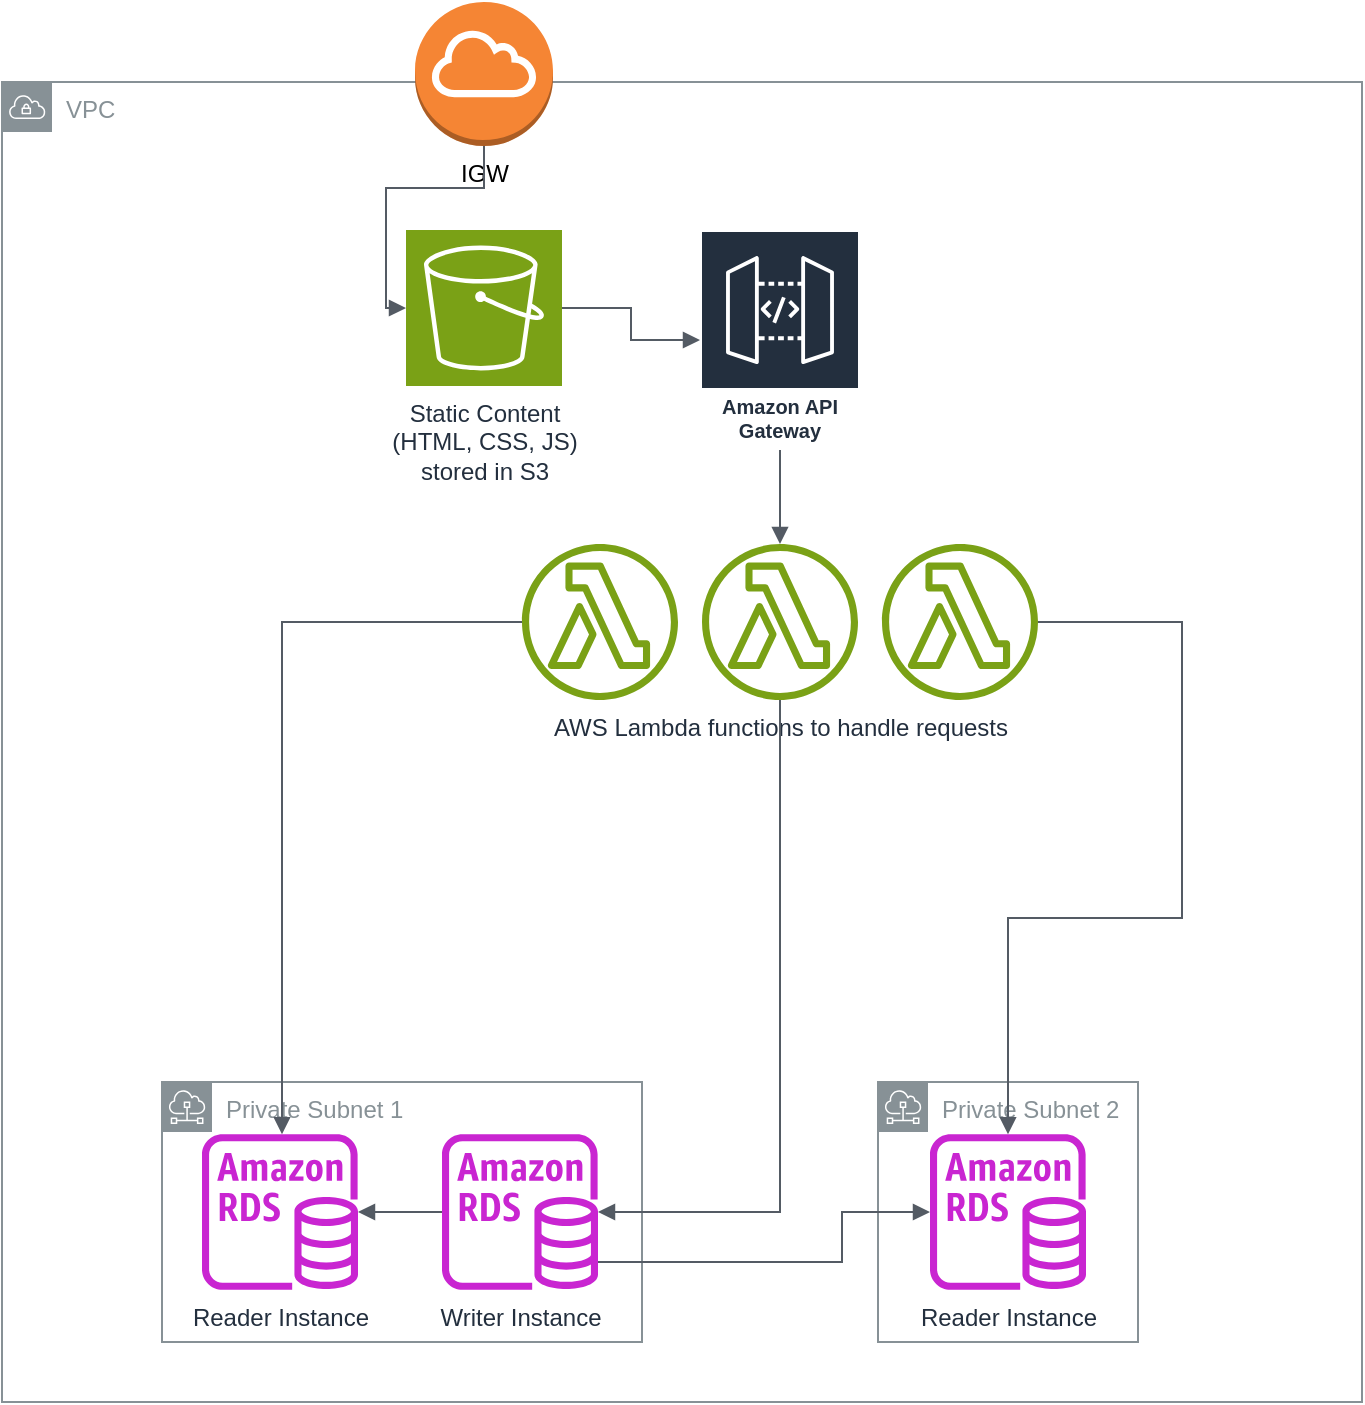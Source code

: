 <mxfile version="24.7.17">
  <diagram name="Page-1" id="1gNkNsBas6MgkNkAApcC">
    <mxGraphModel dx="1167" dy="687" grid="1" gridSize="10" guides="1" tooltips="1" connect="1" arrows="1" fold="1" page="1" pageScale="1" pageWidth="850" pageHeight="1100" math="0" shadow="0">
      <root>
        <mxCell id="0" />
        <mxCell id="1" parent="0" />
        <mxCell id="FNev_ylBMVwlzq-wwCss-1" value="VPC" style="sketch=0;outlineConnect=0;gradientColor=none;html=1;whiteSpace=wrap;fontSize=12;fontStyle=0;shape=mxgraph.aws4.group;grIcon=mxgraph.aws4.group_vpc;strokeColor=#879196;fillColor=none;verticalAlign=top;align=left;spacingLeft=30;fontColor=#879196;dashed=0;" vertex="1" parent="1">
          <mxGeometry x="80" y="50" width="680" height="660" as="geometry" />
        </mxCell>
        <mxCell id="FNev_ylBMVwlzq-wwCss-2" value="Static Content&lt;br&gt;(HTML, CSS, JS)&lt;br&gt;stored in S3" style="sketch=0;points=[[0,0,0],[0.25,0,0],[0.5,0,0],[0.75,0,0],[1,0,0],[0,1,0],[0.25,1,0],[0.5,1,0],[0.75,1,0],[1,1,0],[0,0.25,0],[0,0.5,0],[0,0.75,0],[1,0.25,0],[1,0.5,0],[1,0.75,0]];outlineConnect=0;fontColor=#232F3E;fillColor=#7AA116;strokeColor=#ffffff;dashed=0;verticalLabelPosition=bottom;verticalAlign=top;align=center;html=1;fontSize=12;fontStyle=0;aspect=fixed;shape=mxgraph.aws4.resourceIcon;resIcon=mxgraph.aws4.s3;" vertex="1" parent="1">
          <mxGeometry x="282" y="124" width="78" height="78" as="geometry" />
        </mxCell>
        <mxCell id="FNev_ylBMVwlzq-wwCss-6" value="" style="group" vertex="1" connectable="0" parent="1">
          <mxGeometry x="340" y="281" width="258" height="78" as="geometry" />
        </mxCell>
        <mxCell id="FNev_ylBMVwlzq-wwCss-3" value="" style="sketch=0;outlineConnect=0;fontColor=#232F3E;gradientColor=none;fillColor=#7AA116;strokeColor=none;dashed=0;verticalLabelPosition=bottom;verticalAlign=top;align=center;html=1;fontSize=12;fontStyle=0;aspect=fixed;pointerEvents=1;shape=mxgraph.aws4.lambda_function;" vertex="1" parent="FNev_ylBMVwlzq-wwCss-6">
          <mxGeometry width="78" height="78" as="geometry" />
        </mxCell>
        <mxCell id="FNev_ylBMVwlzq-wwCss-4" value="AWS Lambda functions to handle requests" style="sketch=0;outlineConnect=0;fontColor=#232F3E;gradientColor=none;fillColor=#7AA116;strokeColor=none;dashed=0;verticalLabelPosition=bottom;verticalAlign=top;align=center;html=1;fontSize=12;fontStyle=0;aspect=fixed;pointerEvents=1;shape=mxgraph.aws4.lambda_function;" vertex="1" parent="FNev_ylBMVwlzq-wwCss-6">
          <mxGeometry x="90" width="78" height="78" as="geometry" />
        </mxCell>
        <mxCell id="FNev_ylBMVwlzq-wwCss-5" value="" style="sketch=0;outlineConnect=0;fontColor=#232F3E;gradientColor=none;fillColor=#7AA116;strokeColor=none;dashed=0;verticalLabelPosition=bottom;verticalAlign=top;align=center;html=1;fontSize=12;fontStyle=0;aspect=fixed;pointerEvents=1;shape=mxgraph.aws4.lambda_function;" vertex="1" parent="FNev_ylBMVwlzq-wwCss-6">
          <mxGeometry x="180" width="78" height="78" as="geometry" />
        </mxCell>
        <mxCell id="FNev_ylBMVwlzq-wwCss-7" value="Amazon API Gateway" style="sketch=0;outlineConnect=0;fontColor=#232F3E;gradientColor=none;strokeColor=#ffffff;fillColor=#232F3E;dashed=0;verticalLabelPosition=middle;verticalAlign=bottom;align=center;html=1;whiteSpace=wrap;fontSize=10;fontStyle=1;spacing=3;shape=mxgraph.aws4.productIcon;prIcon=mxgraph.aws4.api_gateway;" vertex="1" parent="1">
          <mxGeometry x="429" y="124" width="80" height="110" as="geometry" />
        </mxCell>
        <mxCell id="FNev_ylBMVwlzq-wwCss-8" value="IGW" style="outlineConnect=0;dashed=0;verticalLabelPosition=bottom;verticalAlign=top;align=center;html=1;shape=mxgraph.aws3.internet_gateway;fillColor=#F58534;gradientColor=none;" vertex="1" parent="1">
          <mxGeometry x="286.5" y="10" width="69" height="72" as="geometry" />
        </mxCell>
        <mxCell id="FNev_ylBMVwlzq-wwCss-9" value="Private Subnet 1" style="sketch=0;outlineConnect=0;gradientColor=none;html=1;whiteSpace=wrap;fontSize=12;fontStyle=0;shape=mxgraph.aws4.group;grIcon=mxgraph.aws4.group_subnet;strokeColor=#879196;fillColor=none;verticalAlign=top;align=left;spacingLeft=30;fontColor=#879196;dashed=0;" vertex="1" parent="1">
          <mxGeometry x="160" y="550" width="240" height="130" as="geometry" />
        </mxCell>
        <mxCell id="FNev_ylBMVwlzq-wwCss-10" value="Private Subnet 2" style="sketch=0;outlineConnect=0;gradientColor=none;html=1;whiteSpace=wrap;fontSize=12;fontStyle=0;shape=mxgraph.aws4.group;grIcon=mxgraph.aws4.group_subnet;strokeColor=#879196;fillColor=none;verticalAlign=top;align=left;spacingLeft=30;fontColor=#879196;dashed=0;" vertex="1" parent="1">
          <mxGeometry x="518" y="550" width="130" height="130" as="geometry" />
        </mxCell>
        <mxCell id="FNev_ylBMVwlzq-wwCss-11" value="Writer Instance" style="sketch=0;outlineConnect=0;fontColor=#232F3E;gradientColor=none;fillColor=#C925D1;strokeColor=none;dashed=0;verticalLabelPosition=bottom;verticalAlign=top;align=center;html=1;fontSize=12;fontStyle=0;aspect=fixed;pointerEvents=1;shape=mxgraph.aws4.rds_instance;" vertex="1" parent="1">
          <mxGeometry x="300" y="576" width="78" height="78" as="geometry" />
        </mxCell>
        <mxCell id="FNev_ylBMVwlzq-wwCss-12" value="Reader Instance" style="sketch=0;outlineConnect=0;fontColor=#232F3E;gradientColor=none;fillColor=#C925D1;strokeColor=none;dashed=0;verticalLabelPosition=bottom;verticalAlign=top;align=center;html=1;fontSize=12;fontStyle=0;aspect=fixed;pointerEvents=1;shape=mxgraph.aws4.rds_instance;" vertex="1" parent="1">
          <mxGeometry x="180" y="576" width="78" height="78" as="geometry" />
        </mxCell>
        <mxCell id="FNev_ylBMVwlzq-wwCss-13" value="Reader Instance" style="sketch=0;outlineConnect=0;fontColor=#232F3E;gradientColor=none;fillColor=#C925D1;strokeColor=none;dashed=0;verticalLabelPosition=bottom;verticalAlign=top;align=center;html=1;fontSize=12;fontStyle=0;aspect=fixed;pointerEvents=1;shape=mxgraph.aws4.rds_instance;" vertex="1" parent="1">
          <mxGeometry x="544" y="576" width="78" height="78" as="geometry" />
        </mxCell>
        <mxCell id="FNev_ylBMVwlzq-wwCss-14" value="" style="edgeStyle=orthogonalEdgeStyle;html=1;endArrow=none;elbow=vertical;startArrow=block;startFill=1;strokeColor=#545B64;rounded=0;" edge="1" parent="1" source="FNev_ylBMVwlzq-wwCss-11" target="FNev_ylBMVwlzq-wwCss-4">
          <mxGeometry width="100" relative="1" as="geometry">
            <mxPoint x="430" y="460" as="sourcePoint" />
            <mxPoint x="530" y="460" as="targetPoint" />
          </mxGeometry>
        </mxCell>
        <mxCell id="FNev_ylBMVwlzq-wwCss-15" value="" style="edgeStyle=orthogonalEdgeStyle;html=1;endArrow=none;elbow=vertical;startArrow=block;startFill=1;strokeColor=#545B64;rounded=0;" edge="1" parent="1" source="FNev_ylBMVwlzq-wwCss-12" target="FNev_ylBMVwlzq-wwCss-11">
          <mxGeometry width="100" relative="1" as="geometry">
            <mxPoint x="280" y="470" as="sourcePoint" />
            <mxPoint x="380" y="470" as="targetPoint" />
          </mxGeometry>
        </mxCell>
        <mxCell id="FNev_ylBMVwlzq-wwCss-16" value="" style="edgeStyle=orthogonalEdgeStyle;html=1;endArrow=none;elbow=vertical;startArrow=block;startFill=1;strokeColor=#545B64;rounded=0;" edge="1" parent="1" source="FNev_ylBMVwlzq-wwCss-13" target="FNev_ylBMVwlzq-wwCss-11">
          <mxGeometry width="100" relative="1" as="geometry">
            <mxPoint x="268" y="625" as="sourcePoint" />
            <mxPoint x="310" y="625" as="targetPoint" />
            <Array as="points">
              <mxPoint x="500" y="615" />
              <mxPoint x="500" y="640" />
            </Array>
          </mxGeometry>
        </mxCell>
        <mxCell id="FNev_ylBMVwlzq-wwCss-17" value="" style="edgeStyle=orthogonalEdgeStyle;html=1;endArrow=none;elbow=vertical;startArrow=block;startFill=1;strokeColor=#545B64;rounded=0;" edge="1" parent="1" source="FNev_ylBMVwlzq-wwCss-12" target="FNev_ylBMVwlzq-wwCss-3">
          <mxGeometry width="100" relative="1" as="geometry">
            <mxPoint x="210" y="400" as="sourcePoint" />
            <mxPoint x="310" y="400" as="targetPoint" />
            <Array as="points">
              <mxPoint x="220" y="320" />
            </Array>
          </mxGeometry>
        </mxCell>
        <mxCell id="FNev_ylBMVwlzq-wwCss-19" value="" style="edgeStyle=orthogonalEdgeStyle;html=1;endArrow=none;elbow=vertical;startArrow=block;startFill=1;strokeColor=#545B64;rounded=0;" edge="1" parent="1" source="FNev_ylBMVwlzq-wwCss-13" target="FNev_ylBMVwlzq-wwCss-5">
          <mxGeometry width="100" relative="1" as="geometry">
            <mxPoint x="640" y="360" as="sourcePoint" />
            <mxPoint x="740" y="360" as="targetPoint" />
            <Array as="points">
              <mxPoint x="583" y="468" />
              <mxPoint x="670" y="468" />
              <mxPoint x="670" y="320" />
            </Array>
          </mxGeometry>
        </mxCell>
        <mxCell id="FNev_ylBMVwlzq-wwCss-20" value="" style="edgeStyle=orthogonalEdgeStyle;html=1;endArrow=none;elbow=vertical;startArrow=block;startFill=1;strokeColor=#545B64;rounded=0;" edge="1" parent="1" source="FNev_ylBMVwlzq-wwCss-4" target="FNev_ylBMVwlzq-wwCss-7">
          <mxGeometry width="100" relative="1" as="geometry">
            <mxPoint x="580" y="190" as="sourcePoint" />
            <mxPoint x="680" y="190" as="targetPoint" />
          </mxGeometry>
        </mxCell>
        <mxCell id="FNev_ylBMVwlzq-wwCss-21" value="" style="edgeStyle=orthogonalEdgeStyle;html=1;endArrow=none;elbow=vertical;startArrow=block;startFill=1;strokeColor=#545B64;rounded=0;entryX=1;entryY=0.5;entryDx=0;entryDy=0;entryPerimeter=0;" edge="1" parent="1" source="FNev_ylBMVwlzq-wwCss-7" target="FNev_ylBMVwlzq-wwCss-2">
          <mxGeometry width="100" relative="1" as="geometry">
            <mxPoint x="160" y="180" as="sourcePoint" />
            <mxPoint x="260" y="180" as="targetPoint" />
          </mxGeometry>
        </mxCell>
        <mxCell id="FNev_ylBMVwlzq-wwCss-23" value="" style="edgeStyle=orthogonalEdgeStyle;html=1;endArrow=none;elbow=vertical;startArrow=block;startFill=1;strokeColor=#545B64;rounded=0;exitX=0;exitY=0.5;exitDx=0;exitDy=0;exitPerimeter=0;" edge="1" parent="1" source="FNev_ylBMVwlzq-wwCss-2" target="FNev_ylBMVwlzq-wwCss-8">
          <mxGeometry width="100" relative="1" as="geometry">
            <mxPoint x="150" y="170" as="sourcePoint" />
            <mxPoint x="250" y="170" as="targetPoint" />
          </mxGeometry>
        </mxCell>
      </root>
    </mxGraphModel>
  </diagram>
</mxfile>
